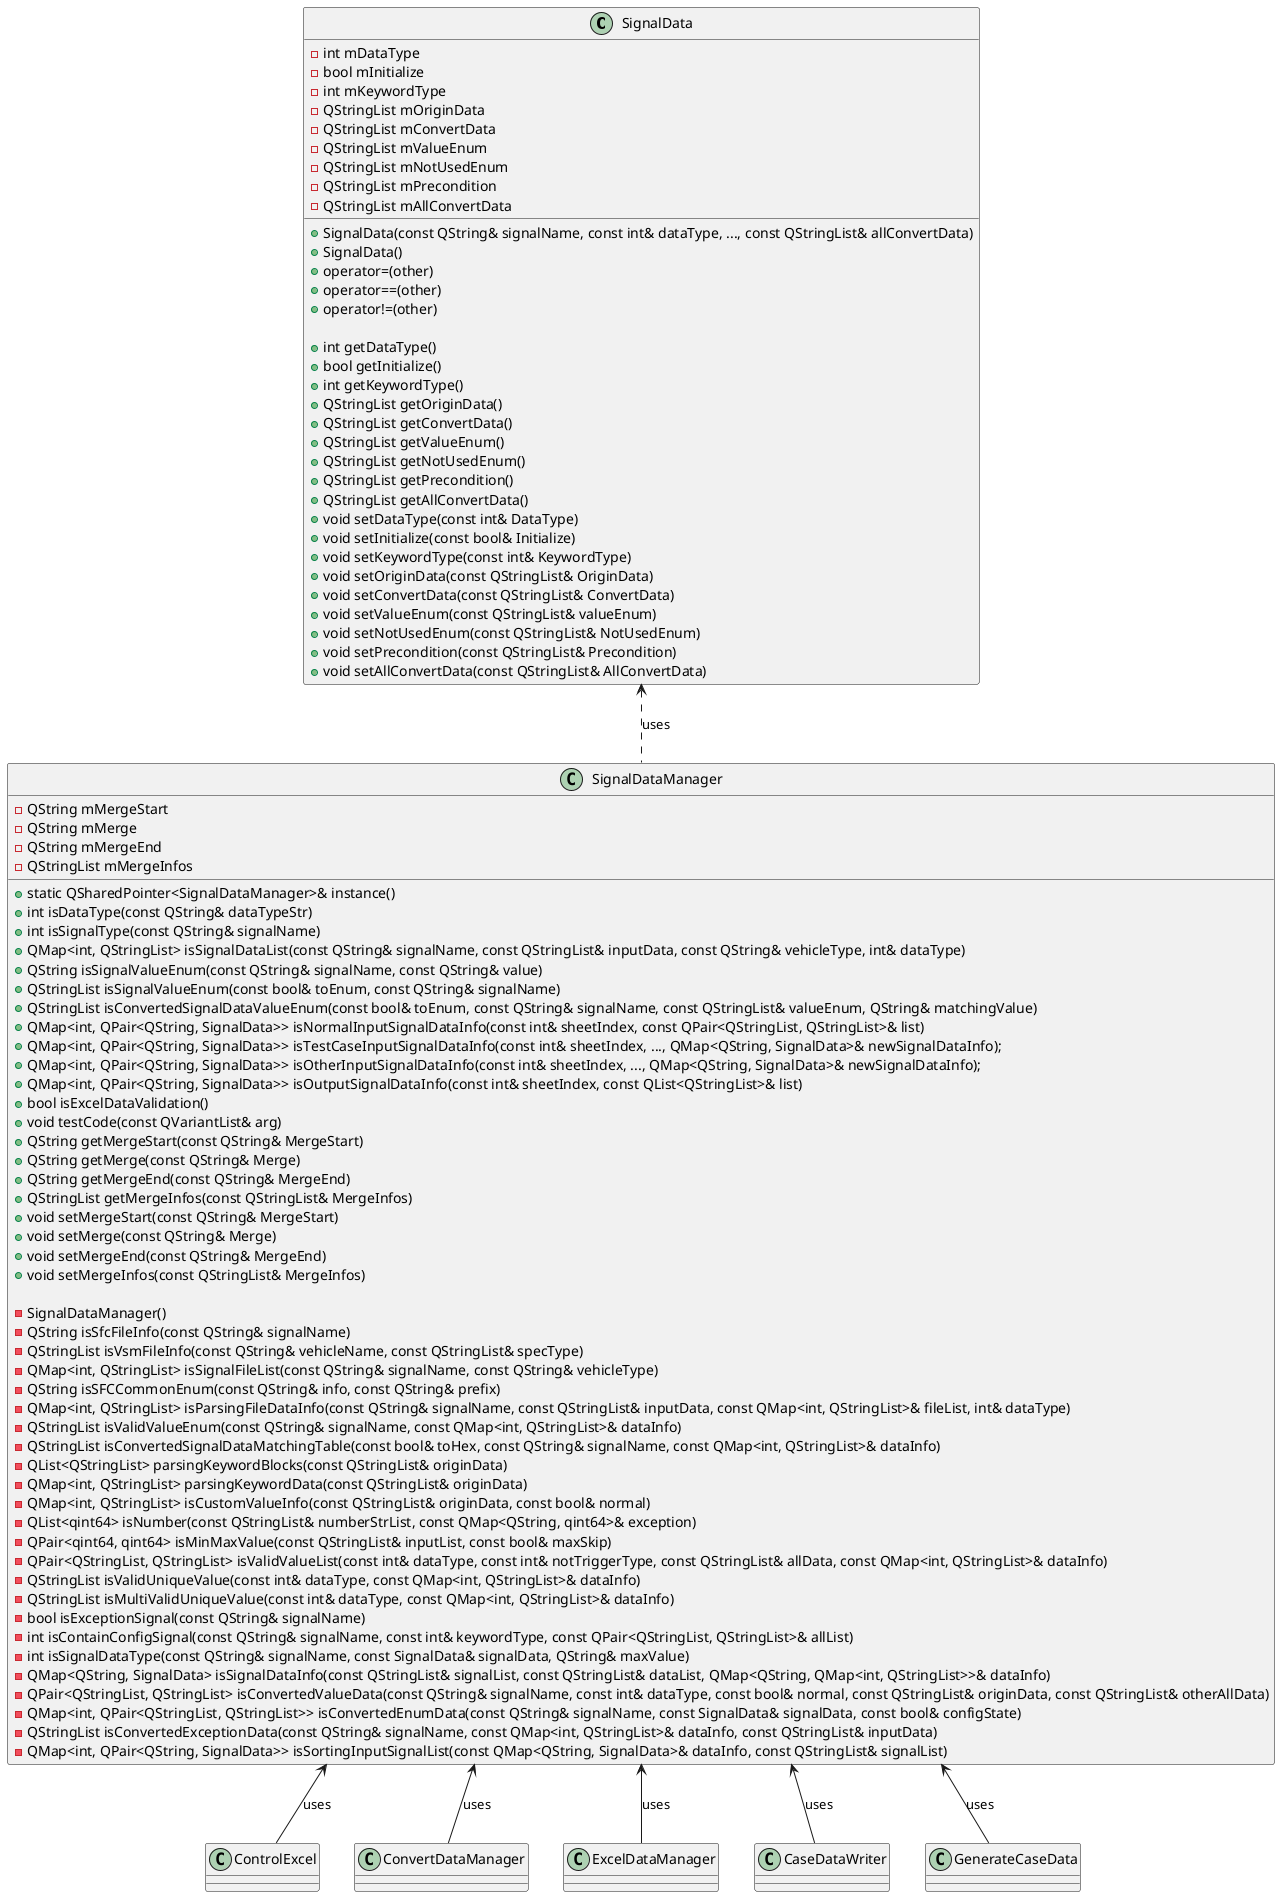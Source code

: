 @startuml

class SignalData {
    + SignalData(const QString& signalName, const int& dataType, ..., const QStringList& allConvertData)
    + SignalData()
    + operator=(other)
    + operator==(other)
    + operator!=(other)

    + int getDataType()
    + bool getInitialize()
    + int getKeywordType()
    + QStringList getOriginData()
    + QStringList getConvertData()
    + QStringList getValueEnum()
    + QStringList getNotUsedEnum()
    + QStringList getPrecondition()
    + QStringList getAllConvertData()
    + void setDataType(const int& DataType)
    + void setInitialize(const bool& Initialize)
    + void setKeywordType(const int& KeywordType)
    + void setOriginData(const QStringList& OriginData)
    + void setConvertData(const QStringList& ConvertData)
    + void setValueEnum(const QStringList& valueEnum)
    + void setNotUsedEnum(const QStringList& NotUsedEnum)
    + void setPrecondition(const QStringList& Precondition)
    + void setAllConvertData(const QStringList& AllConvertData)

    - int mDataType
    - bool mInitialize
    - int mKeywordType
    - QStringList mOriginData
    - QStringList mConvertData
    - QStringList mValueEnum
    - QStringList mNotUsedEnum
    - QStringList mPrecondition
    - QStringList mAllConvertData
}

class SignalDataManager {
    + static QSharedPointer<SignalDataManager>& instance()
    + int isDataType(const QString& dataTypeStr)
    + int isSignalType(const QString& signalName)
    + QMap<int, QStringList> isSignalDataList(const QString& signalName, const QStringList& inputData, const QString& vehicleType, int& dataType)
    + QString isSignalValueEnum(const QString& signalName, const QString& value)
    + QStringList isSignalValueEnum(const bool& toEnum, const QString& signalName)
    + QStringList isConvertedSignalDataValueEnum(const bool& toEnum, const QString& signalName, const QStringList& valueEnum, QString& matchingValue)
    + QMap<int, QPair<QString, SignalData>> isNormalInputSignalDataInfo(const int& sheetIndex, const QPair<QStringList, QStringList>& list)
    + QMap<int, QPair<QString, SignalData>> isTestCaseInputSignalDataInfo(const int& sheetIndex, ..., QMap<QString, SignalData>& newSignalDataInfo);
    + QMap<int, QPair<QString, SignalData>> isOtherInputSignalDataInfo(const int& sheetIndex, ..., QMap<QString, SignalData>& newSignalDataInfo);
    + QMap<int, QPair<QString, SignalData>> isOutputSignalDataInfo(const int& sheetIndex, const QList<QStringList>& list)
    + bool isExcelDataValidation()
    + void testCode(const QVariantList& arg)
    + QString getMergeStart(const QString& MergeStart)
    + QString getMerge(const QString& Merge)
    + QString getMergeEnd(const QString& MergeEnd)
    + QStringList getMergeInfos(const QStringList& MergeInfos)
    + void setMergeStart(const QString& MergeStart)
    + void setMerge(const QString& Merge)
    + void setMergeEnd(const QString& MergeEnd)
    + void setMergeInfos(const QStringList& MergeInfos)

    - SignalDataManager()
    - QString isSfcFileInfo(const QString& signalName)
    - QStringList isVsmFileInfo(const QString& vehicleName, const QStringList& specType)
    - QMap<int, QStringList> isSignalFileList(const QString& signalName, const QString& vehicleType)
    - QString isSFCCommonEnum(const QString& info, const QString& prefix)
    - QMap<int, QStringList> isParsingFileDataInfo(const QString& signalName, const QStringList& inputData, const QMap<int, QStringList>& fileList, int& dataType)
    - QStringList isValidValueEnum(const QString& signalName, const QMap<int, QStringList>& dataInfo)
    - QStringList isConvertedSignalDataMatchingTable(const bool& toHex, const QString& signalName, const QMap<int, QStringList>& dataInfo)
    - QList<QStringList> parsingKeywordBlocks(const QStringList& originData)
    - QMap<int, QStringList> parsingKeywordData(const QStringList& originData)
    - QMap<int, QStringList> isCustomValueInfo(const QStringList& originData, const bool& normal)
    - QList<qint64> isNumber(const QStringList& numberStrList, const QMap<QString, qint64>& exception)
    - QPair<qint64, qint64> isMinMaxValue(const QStringList& inputList, const bool& maxSkip)
    - QPair<QStringList, QStringList> isValidValueList(const int& dataType, const int& notTriggerType, const QStringList& allData, const QMap<int, QStringList>& dataInfo)
    - QStringList isValidUniqueValue(const int& dataType, const QMap<int, QStringList>& dataInfo)
    - QStringList isMultiValidUniqueValue(const int& dataType, const QMap<int, QStringList>& dataInfo)
    - bool isExceptionSignal(const QString& signalName)
    - int isContainConfigSignal(const QString& signalName, const int& keywordType, const QPair<QStringList, QStringList>& allList)
    - int isSignalDataType(const QString& signalName, const SignalData& signalData, QString& maxValue)
    - QMap<QString, SignalData> isSignalDataInfo(const QStringList& signalList, const QStringList& dataList, QMap<QString, QMap<int, QStringList>>& dataInfo)
    - QPair<QStringList, QStringList> isConvertedValueData(const QString& signalName, const int& dataType, const bool& normal, const QStringList& originData, const QStringList& otherAllData)
    - QMap<int, QPair<QStringList, QStringList>> isConvertedEnumData(const QString& signalName, const SignalData& signalData, const bool& configState)
    - QStringList isConvertedExceptionData(const QString& signalName, const QMap<int, QStringList>& dataInfo, const QStringList& inputData)
    - QMap<int, QPair<QString, SignalData>> isSortingInputSignalList(const QMap<QString, SignalData>& dataInfo, const QStringList& signalList)

    - QString mMergeStart
    - QString mMerge
    - QString mMergeEnd
    - QStringList mMergeInfos
}

SignalData <.. SignalDataManager : uses

SignalDataManager <-- ControlExcel : uses
SignalDataManager <-- ConvertDataManager : uses
SignalDataManager <-- ExcelDataManager : uses
SignalDataManager <-- CaseDataWriter : uses
SignalDataManager <-- GenerateCaseData : uses


@enduml
